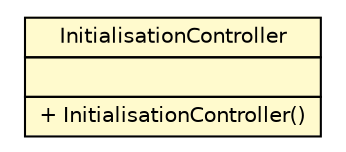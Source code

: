 #!/usr/local/bin/dot
#
# Class diagram 
# Generated by UMLGraph version R5_6 (http://www.umlgraph.org/)
#

digraph G {
	edge [fontname="Helvetica",fontsize=10,labelfontname="Helvetica",labelfontsize=10];
	node [fontname="Helvetica",fontsize=10,shape=plaintext];
	nodesep=0.25;
	ranksep=0.5;
	// thmuggleton.controller.InitialisationController
	c541 [label=<<table title="thmuggleton.controller.InitialisationController" border="0" cellborder="1" cellspacing="0" cellpadding="2" port="p" bgcolor="lemonChiffon" href="./InitialisationController.html">
		<tr><td><table border="0" cellspacing="0" cellpadding="1">
<tr><td align="center" balign="center"> InitialisationController </td></tr>
		</table></td></tr>
		<tr><td><table border="0" cellspacing="0" cellpadding="1">
<tr><td align="left" balign="left">  </td></tr>
		</table></td></tr>
		<tr><td><table border="0" cellspacing="0" cellpadding="1">
<tr><td align="left" balign="left"> + InitialisationController() </td></tr>
		</table></td></tr>
		</table>>, URL="./InitialisationController.html", fontname="Helvetica", fontcolor="black", fontsize=10.0];
}

